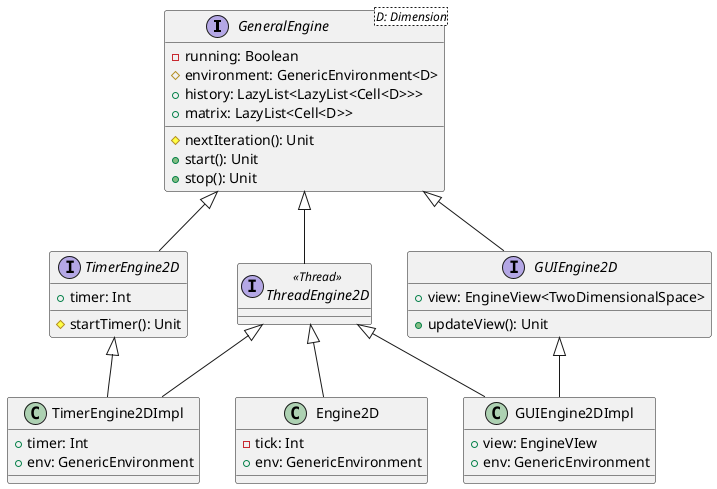@startuml engineimpl

interface GeneralEngine<D: Dimension> {
    - running: Boolean
    # environment: GenericEnvironment<D>
    + history: LazyList<LazyList<Cell<D>>>
    + matrix: LazyList<Cell<D>>
    # nextIteration(): Unit
    + start(): Unit
    + stop(): Unit
}

interface ThreadEngine2D <<Thread>> {}

interface TimerEngine2D {
    + timer: Int
    # startTimer(): Unit
}

interface GUIEngine2D {
    + view: EngineView<TwoDimensionalSpace>
    + updateView(): Unit
}

ThreadEngine2D -up-|> GeneralEngine
TimerEngine2D -up-|> GeneralEngine
GUIEngine2D -up-|> GeneralEngine

class Engine2D {
    - tick: Int
    + env: GenericEnvironment
}

class TimerEngine2DImpl {
    + timer: Int
    + env: GenericEnvironment
}

class GUIEngine2DImpl {
    + view: EngineVIew
    + env: GenericEnvironment
}

Engine2D -up-|> ThreadEngine2D
TimerEngine2DImpl -up-|> ThreadEngine2D
TimerEngine2DImpl -up-|> TimerEngine2D
GUIEngine2DImpl -up-|> GUIEngine2D
GUIEngine2DImpl -up-|> ThreadEngine2D

@enduml